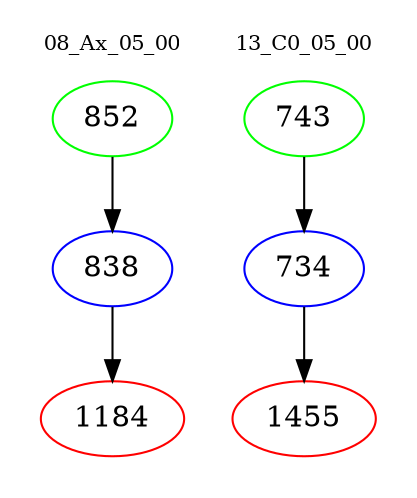 digraph{
subgraph cluster_0 {
color = white
label = "08_Ax_05_00";
fontsize=10;
T0_852 [label="852", color="green"]
T0_852 -> T0_838 [color="black"]
T0_838 [label="838", color="blue"]
T0_838 -> T0_1184 [color="black"]
T0_1184 [label="1184", color="red"]
}
subgraph cluster_1 {
color = white
label = "13_C0_05_00";
fontsize=10;
T1_743 [label="743", color="green"]
T1_743 -> T1_734 [color="black"]
T1_734 [label="734", color="blue"]
T1_734 -> T1_1455 [color="black"]
T1_1455 [label="1455", color="red"]
}
}
